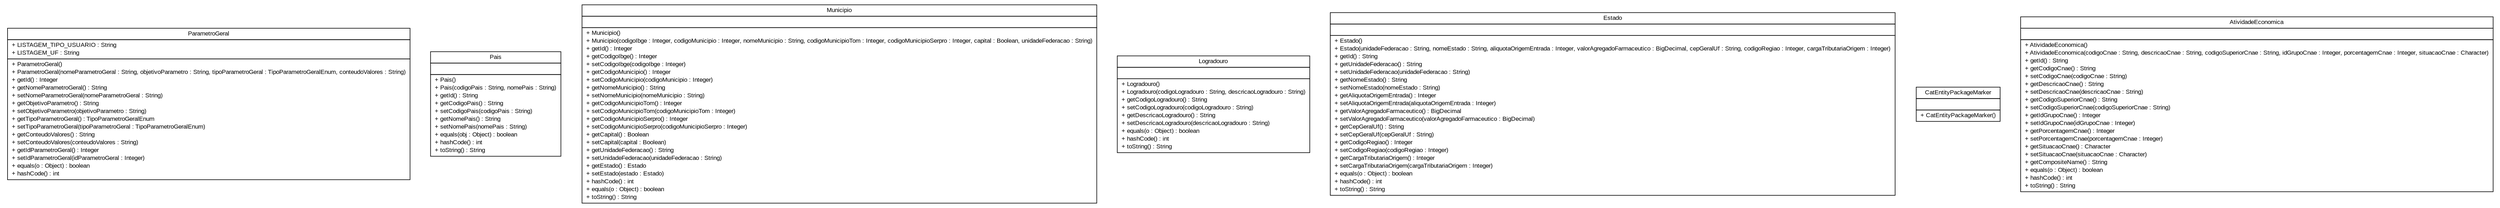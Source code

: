 #!/usr/local/bin/dot
#
# Class diagram 
# Generated by UMLGraph version R5_6 (http://www.umlgraph.org/)
#

digraph G {
	edge [fontname="arial",fontsize=10,labelfontname="arial",labelfontsize=10];
	node [fontname="arial",fontsize=10,shape=plaintext];
	nodesep=0.25;
	ranksep=0.5;
	// br.gov.to.sefaz.par.gestao.persistence.entity.ParametroGeral
	c73022 [label=<<table title="br.gov.to.sefaz.par.gestao.persistence.entity.ParametroGeral" border="0" cellborder="1" cellspacing="0" cellpadding="2" port="p" href="./ParametroGeral.html">
		<tr><td><table border="0" cellspacing="0" cellpadding="1">
<tr><td align="center" balign="center"> ParametroGeral </td></tr>
		</table></td></tr>
		<tr><td><table border="0" cellspacing="0" cellpadding="1">
<tr><td align="left" balign="left"> + LISTAGEM_TIPO_USUARIO : String </td></tr>
<tr><td align="left" balign="left"> + LISTAGEM_UF : String </td></tr>
		</table></td></tr>
		<tr><td><table border="0" cellspacing="0" cellpadding="1">
<tr><td align="left" balign="left"> + ParametroGeral() </td></tr>
<tr><td align="left" balign="left"> + ParametroGeral(nomeParametroGeral : String, objetivoParametro : String, tipoParametroGeral : TipoParametroGeralEnum, conteudoValores : String) </td></tr>
<tr><td align="left" balign="left"> + getId() : Integer </td></tr>
<tr><td align="left" balign="left"> + getNomeParametroGeral() : String </td></tr>
<tr><td align="left" balign="left"> + setNomeParametroGeral(nomeParametroGeral : String) </td></tr>
<tr><td align="left" balign="left"> + getObjetivoParametro() : String </td></tr>
<tr><td align="left" balign="left"> + setObjetivoParametro(objetivoParametro : String) </td></tr>
<tr><td align="left" balign="left"> + getTipoParametroGeral() : TipoParametroGeralEnum </td></tr>
<tr><td align="left" balign="left"> + setTipoParametroGeral(tipoParametroGeral : TipoParametroGeralEnum) </td></tr>
<tr><td align="left" balign="left"> + getConteudoValores() : String </td></tr>
<tr><td align="left" balign="left"> + setConteudoValores(conteudoValores : String) </td></tr>
<tr><td align="left" balign="left"> + getIdParametroGeral() : Integer </td></tr>
<tr><td align="left" balign="left"> + setIdParametroGeral(idParametroGeral : Integer) </td></tr>
<tr><td align="left" balign="left"> + equals(o : Object) : boolean </td></tr>
<tr><td align="left" balign="left"> + hashCode() : int </td></tr>
		</table></td></tr>
		</table>>, URL="./ParametroGeral.html", fontname="arial", fontcolor="black", fontsize=10.0];
	// br.gov.to.sefaz.par.gestao.persistence.entity.Pais
	c73023 [label=<<table title="br.gov.to.sefaz.par.gestao.persistence.entity.Pais" border="0" cellborder="1" cellspacing="0" cellpadding="2" port="p" href="./Pais.html">
		<tr><td><table border="0" cellspacing="0" cellpadding="1">
<tr><td align="center" balign="center"> Pais </td></tr>
		</table></td></tr>
		<tr><td><table border="0" cellspacing="0" cellpadding="1">
<tr><td align="left" balign="left">  </td></tr>
		</table></td></tr>
		<tr><td><table border="0" cellspacing="0" cellpadding="1">
<tr><td align="left" balign="left"> + Pais() </td></tr>
<tr><td align="left" balign="left"> + Pais(codigoPais : String, nomePais : String) </td></tr>
<tr><td align="left" balign="left"> + getId() : String </td></tr>
<tr><td align="left" balign="left"> + getCodigoPais() : String </td></tr>
<tr><td align="left" balign="left"> + setCodigoPais(codigoPais : String) </td></tr>
<tr><td align="left" balign="left"> + getNomePais() : String </td></tr>
<tr><td align="left" balign="left"> + setNomePais(nomePais : String) </td></tr>
<tr><td align="left" balign="left"> + equals(obj : Object) : boolean </td></tr>
<tr><td align="left" balign="left"> + hashCode() : int </td></tr>
<tr><td align="left" balign="left"> + toString() : String </td></tr>
		</table></td></tr>
		</table>>, URL="./Pais.html", fontname="arial", fontcolor="black", fontsize=10.0];
	// br.gov.to.sefaz.par.gestao.persistence.entity.Municipio
	c73024 [label=<<table title="br.gov.to.sefaz.par.gestao.persistence.entity.Municipio" border="0" cellborder="1" cellspacing="0" cellpadding="2" port="p" href="./Municipio.html">
		<tr><td><table border="0" cellspacing="0" cellpadding="1">
<tr><td align="center" balign="center"> Municipio </td></tr>
		</table></td></tr>
		<tr><td><table border="0" cellspacing="0" cellpadding="1">
<tr><td align="left" balign="left">  </td></tr>
		</table></td></tr>
		<tr><td><table border="0" cellspacing="0" cellpadding="1">
<tr><td align="left" balign="left"> + Municipio() </td></tr>
<tr><td align="left" balign="left"> + Municipio(codigoIbge : Integer, codigoMunicipio : Integer, nomeMunicipio : String, codigoMunicipioTom : Integer, codigoMunicipioSerpro : Integer, capital : Boolean, unidadeFederacao : String) </td></tr>
<tr><td align="left" balign="left"> + getId() : Integer </td></tr>
<tr><td align="left" balign="left"> + getCodigoIbge() : Integer </td></tr>
<tr><td align="left" balign="left"> + setCodigoIbge(codigoIbge : Integer) </td></tr>
<tr><td align="left" balign="left"> + getCodigoMunicipio() : Integer </td></tr>
<tr><td align="left" balign="left"> + setCodigoMunicipio(codigoMunicipio : Integer) </td></tr>
<tr><td align="left" balign="left"> + getNomeMunicipio() : String </td></tr>
<tr><td align="left" balign="left"> + setNomeMunicipio(nomeMunicipio : String) </td></tr>
<tr><td align="left" balign="left"> + getCodigoMunicipioTom() : Integer </td></tr>
<tr><td align="left" balign="left"> + setCodigoMunicipioTom(codigoMunicipioTom : Integer) </td></tr>
<tr><td align="left" balign="left"> + getCodigoMunicipioSerpro() : Integer </td></tr>
<tr><td align="left" balign="left"> + setCodigoMunicipioSerpro(codigoMunicipioSerpro : Integer) </td></tr>
<tr><td align="left" balign="left"> + getCapital() : Boolean </td></tr>
<tr><td align="left" balign="left"> + setCapital(capital : Boolean) </td></tr>
<tr><td align="left" balign="left"> + getUnidadeFederacao() : String </td></tr>
<tr><td align="left" balign="left"> + setUnidadeFederacao(unidadeFederacao : String) </td></tr>
<tr><td align="left" balign="left"> + getEstado() : Estado </td></tr>
<tr><td align="left" balign="left"> + setEstado(estado : Estado) </td></tr>
<tr><td align="left" balign="left"> + hashCode() : int </td></tr>
<tr><td align="left" balign="left"> + equals(o : Object) : boolean </td></tr>
<tr><td align="left" balign="left"> + toString() : String </td></tr>
		</table></td></tr>
		</table>>, URL="./Municipio.html", fontname="arial", fontcolor="black", fontsize=10.0];
	// br.gov.to.sefaz.par.gestao.persistence.entity.Logradouro
	c73025 [label=<<table title="br.gov.to.sefaz.par.gestao.persistence.entity.Logradouro" border="0" cellborder="1" cellspacing="0" cellpadding="2" port="p" href="./Logradouro.html">
		<tr><td><table border="0" cellspacing="0" cellpadding="1">
<tr><td align="center" balign="center"> Logradouro </td></tr>
		</table></td></tr>
		<tr><td><table border="0" cellspacing="0" cellpadding="1">
<tr><td align="left" balign="left">  </td></tr>
		</table></td></tr>
		<tr><td><table border="0" cellspacing="0" cellpadding="1">
<tr><td align="left" balign="left"> + Logradouro() </td></tr>
<tr><td align="left" balign="left"> + Logradouro(codigoLogradouro : String, descricaoLogradouro : String) </td></tr>
<tr><td align="left" balign="left"> + getCodigoLogradouro() : String </td></tr>
<tr><td align="left" balign="left"> + setCodigoLogradouro(codigoLogradouro : String) </td></tr>
<tr><td align="left" balign="left"> + getDescricaoLogradouro() : String </td></tr>
<tr><td align="left" balign="left"> + setDescricaoLogradouro(descricaoLogradouro : String) </td></tr>
<tr><td align="left" balign="left"> + equals(o : Object) : boolean </td></tr>
<tr><td align="left" balign="left"> + hashCode() : int </td></tr>
<tr><td align="left" balign="left"> + toString() : String </td></tr>
		</table></td></tr>
		</table>>, URL="./Logradouro.html", fontname="arial", fontcolor="black", fontsize=10.0];
	// br.gov.to.sefaz.par.gestao.persistence.entity.Estado
	c73026 [label=<<table title="br.gov.to.sefaz.par.gestao.persistence.entity.Estado" border="0" cellborder="1" cellspacing="0" cellpadding="2" port="p" href="./Estado.html">
		<tr><td><table border="0" cellspacing="0" cellpadding="1">
<tr><td align="center" balign="center"> Estado </td></tr>
		</table></td></tr>
		<tr><td><table border="0" cellspacing="0" cellpadding="1">
<tr><td align="left" balign="left">  </td></tr>
		</table></td></tr>
		<tr><td><table border="0" cellspacing="0" cellpadding="1">
<tr><td align="left" balign="left"> + Estado() </td></tr>
<tr><td align="left" balign="left"> + Estado(unidadeFederacao : String, nomeEstado : String, aliquotaOrigemEntrada : Integer, valorAgregadoFarmaceutico : BigDecimal, cepGeralUf : String, codigoRegiao : Integer, cargaTributariaOrigem : Integer) </td></tr>
<tr><td align="left" balign="left"> + getId() : String </td></tr>
<tr><td align="left" balign="left"> + getUnidadeFederacao() : String </td></tr>
<tr><td align="left" balign="left"> + setUnidadeFederacao(unidadeFederacao : String) </td></tr>
<tr><td align="left" balign="left"> + getNomeEstado() : String </td></tr>
<tr><td align="left" balign="left"> + setNomeEstado(nomeEstado : String) </td></tr>
<tr><td align="left" balign="left"> + getAliquotaOrigemEntrada() : Integer </td></tr>
<tr><td align="left" balign="left"> + setAliquotaOrigemEntrada(aliquotaOrigemEntrada : Integer) </td></tr>
<tr><td align="left" balign="left"> + getValorAgregadoFarmaceutico() : BigDecimal </td></tr>
<tr><td align="left" balign="left"> + setValorAgregadoFarmaceutico(valorAgregadoFarmaceutico : BigDecimal) </td></tr>
<tr><td align="left" balign="left"> + getCepGeralUf() : String </td></tr>
<tr><td align="left" balign="left"> + setCepGeralUf(cepGeralUf : String) </td></tr>
<tr><td align="left" balign="left"> + getCodigoRegiao() : Integer </td></tr>
<tr><td align="left" balign="left"> + setCodigoRegiao(codigoRegiao : Integer) </td></tr>
<tr><td align="left" balign="left"> + getCargaTributariaOrigem() : Integer </td></tr>
<tr><td align="left" balign="left"> + setCargaTributariaOrigem(cargaTributariaOrigem : Integer) </td></tr>
<tr><td align="left" balign="left"> + equals(o : Object) : boolean </td></tr>
<tr><td align="left" balign="left"> + hashCode() : int </td></tr>
<tr><td align="left" balign="left"> + toString() : String </td></tr>
		</table></td></tr>
		</table>>, URL="./Estado.html", fontname="arial", fontcolor="black", fontsize=10.0];
	// br.gov.to.sefaz.par.gestao.persistence.entity.CatEntityPackageMarker
	c73027 [label=<<table title="br.gov.to.sefaz.par.gestao.persistence.entity.CatEntityPackageMarker" border="0" cellborder="1" cellspacing="0" cellpadding="2" port="p" href="./CatEntityPackageMarker.html">
		<tr><td><table border="0" cellspacing="0" cellpadding="1">
<tr><td align="center" balign="center"> CatEntityPackageMarker </td></tr>
		</table></td></tr>
		<tr><td><table border="0" cellspacing="0" cellpadding="1">
<tr><td align="left" balign="left">  </td></tr>
		</table></td></tr>
		<tr><td><table border="0" cellspacing="0" cellpadding="1">
<tr><td align="left" balign="left"> + CatEntityPackageMarker() </td></tr>
		</table></td></tr>
		</table>>, URL="./CatEntityPackageMarker.html", fontname="arial", fontcolor="black", fontsize=10.0];
	// br.gov.to.sefaz.par.gestao.persistence.entity.AtividadeEconomica
	c73028 [label=<<table title="br.gov.to.sefaz.par.gestao.persistence.entity.AtividadeEconomica" border="0" cellborder="1" cellspacing="0" cellpadding="2" port="p" href="./AtividadeEconomica.html">
		<tr><td><table border="0" cellspacing="0" cellpadding="1">
<tr><td align="center" balign="center"> AtividadeEconomica </td></tr>
		</table></td></tr>
		<tr><td><table border="0" cellspacing="0" cellpadding="1">
<tr><td align="left" balign="left">  </td></tr>
		</table></td></tr>
		<tr><td><table border="0" cellspacing="0" cellpadding="1">
<tr><td align="left" balign="left"> + AtividadeEconomica() </td></tr>
<tr><td align="left" balign="left"> + AtividadeEconomica(codigoCnae : String, descricaoCnae : String, codigoSuperiorCnae : String, idGrupoCnae : Integer, porcentagemCnae : Integer, situacaoCnae : Character) </td></tr>
<tr><td align="left" balign="left"> + getId() : String </td></tr>
<tr><td align="left" balign="left"> + getCodigoCnae() : String </td></tr>
<tr><td align="left" balign="left"> + setCodigoCnae(codigoCnae : String) </td></tr>
<tr><td align="left" balign="left"> + getDescricaoCnae() : String </td></tr>
<tr><td align="left" balign="left"> + setDescricaoCnae(descricaoCnae : String) </td></tr>
<tr><td align="left" balign="left"> + getCodigoSuperiorCnae() : String </td></tr>
<tr><td align="left" balign="left"> + setCodigoSuperiorCnae(codigoSuperiorCnae : String) </td></tr>
<tr><td align="left" balign="left"> + getIdGrupoCnae() : Integer </td></tr>
<tr><td align="left" balign="left"> + setIdGrupoCnae(idGrupoCnae : Integer) </td></tr>
<tr><td align="left" balign="left"> + getPorcentagemCnae() : Integer </td></tr>
<tr><td align="left" balign="left"> + setPorcentagemCnae(porcentagemCnae : Integer) </td></tr>
<tr><td align="left" balign="left"> + getSituacaoCnae() : Character </td></tr>
<tr><td align="left" balign="left"> + setSituacaoCnae(situacaoCnae : Character) </td></tr>
<tr><td align="left" balign="left"> + getCompositeName() : String </td></tr>
<tr><td align="left" balign="left"> + equals(o : Object) : boolean </td></tr>
<tr><td align="left" balign="left"> + hashCode() : int </td></tr>
<tr><td align="left" balign="left"> + toString() : String </td></tr>
		</table></td></tr>
		</table>>, URL="./AtividadeEconomica.html", fontname="arial", fontcolor="black", fontsize=10.0];
}

